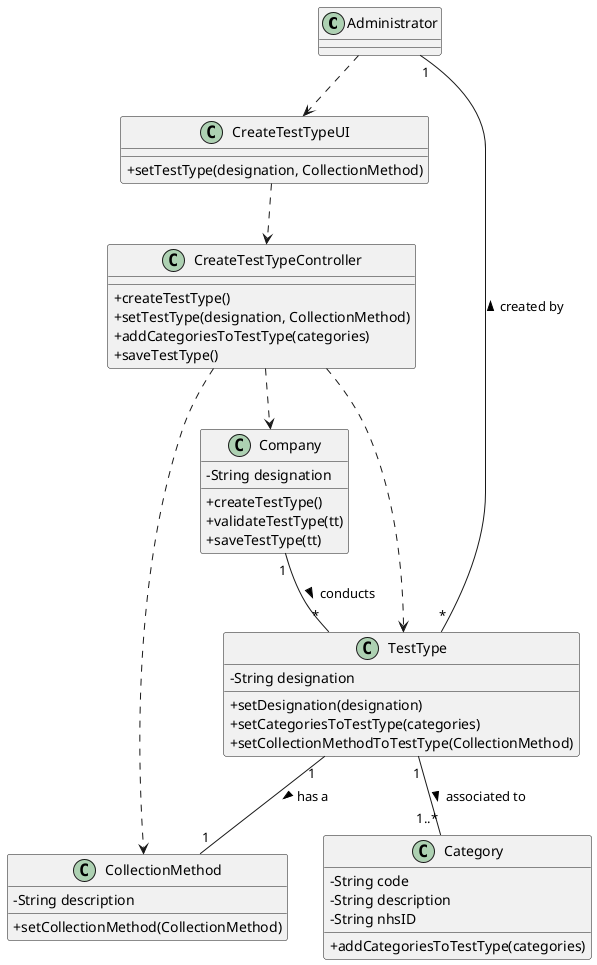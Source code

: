 @startuml

skinparam classAttributeIconSize 0

class Administrator
class CreateTestTypeUI {
+setTestType(designation, CollectionMethod)
}
class CreateTestTypeController {
+createTestType()
+setTestType(designation, CollectionMethod)
+addCategoriesToTestType(categories)
+saveTestType()
}
class CollectionMethod {
-String description
+setCollectionMethod(CollectionMethod)
}
class TestType {
-String designation
+setDesignation(designation)
+setCategoriesToTestType(categories)
+setCollectionMethodToTestType(CollectionMethod)
}
class Category {
-String code
-String description
-String nhsID
+addCategoriesToTestType(categories)
}
class Company {
-String designation
+createTestType()
+validateTestType(tt)
+saveTestType(tt)
}

Administrator ..> CreateTestTypeUI
CreateTestTypeUI ..> CreateTestTypeController
TestType "*"-up-"1" Administrator : created by >
Category "1..*"-up-"1" TestType  : associated to <
TestType "1"--"1" CollectionMethod : has a  >
Company "1"-down-"*" TestType : conducts >
CreateTestTypeController ..> Company
CreateTestTypeController ..> TestType
CreateTestTypeController ..> CollectionMethod


@enduml